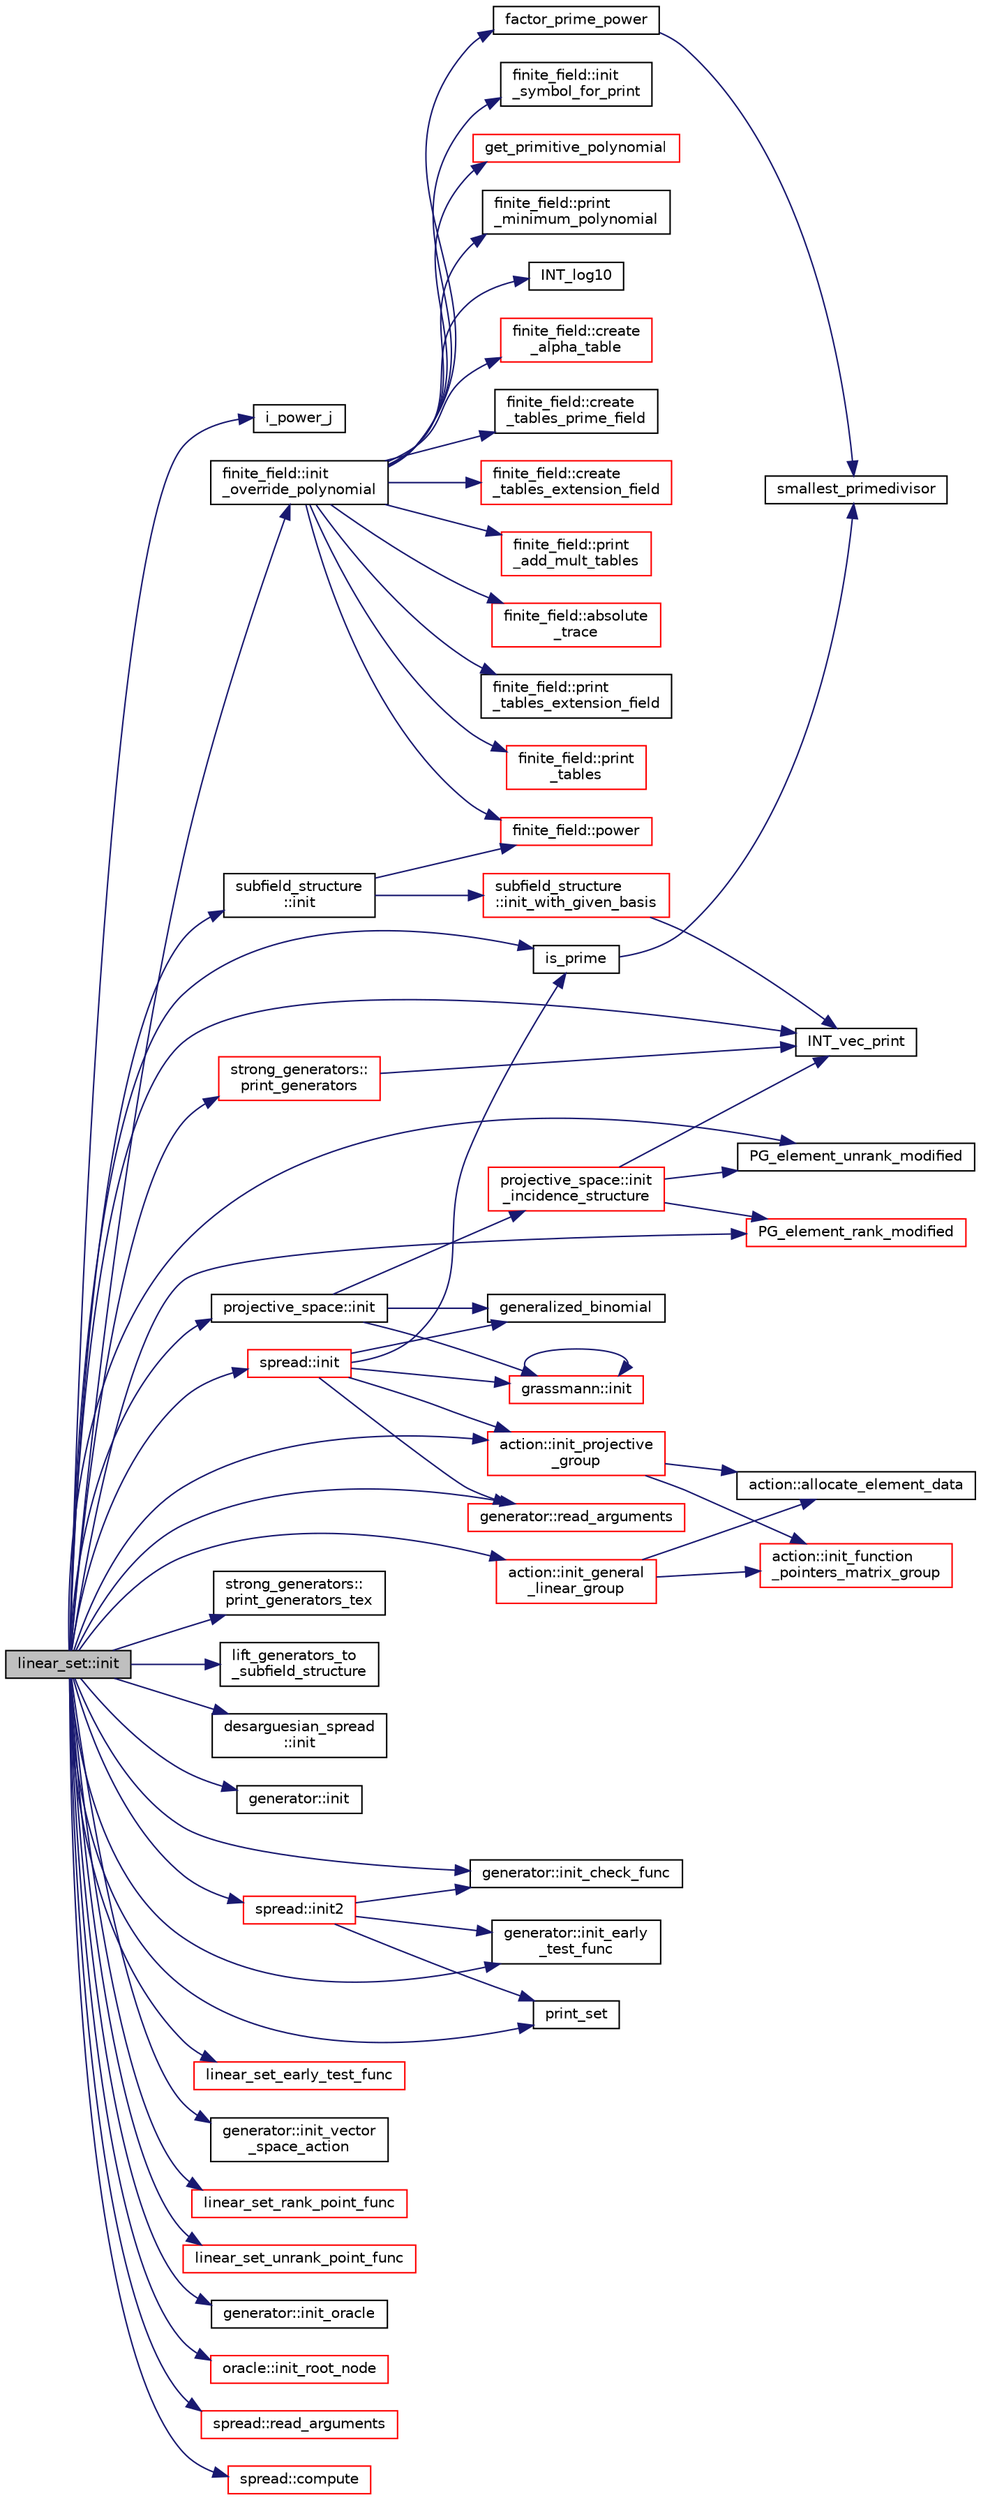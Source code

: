digraph "linear_set::init"
{
  edge [fontname="Helvetica",fontsize="10",labelfontname="Helvetica",labelfontsize="10"];
  node [fontname="Helvetica",fontsize="10",shape=record];
  rankdir="LR";
  Node4675 [label="linear_set::init",height=0.2,width=0.4,color="black", fillcolor="grey75", style="filled", fontcolor="black"];
  Node4675 -> Node4676 [color="midnightblue",fontsize="10",style="solid",fontname="Helvetica"];
  Node4676 [label="i_power_j",height=0.2,width=0.4,color="black", fillcolor="white", style="filled",URL="$de/dc5/algebra__and__number__theory_8h.html#a39b321523e8957d701618bb5cac542b5"];
  Node4675 -> Node4677 [color="midnightblue",fontsize="10",style="solid",fontname="Helvetica"];
  Node4677 [label="is_prime",height=0.2,width=0.4,color="black", fillcolor="white", style="filled",URL="$de/dc5/algebra__and__number__theory_8h.html#ac98a0478ba82b9568613df1c8df7e3b8"];
  Node4677 -> Node4678 [color="midnightblue",fontsize="10",style="solid",fontname="Helvetica"];
  Node4678 [label="smallest_primedivisor",height=0.2,width=0.4,color="black", fillcolor="white", style="filled",URL="$df/dda/number__theory_8_c.html#a89238384b70e5f0f19ac179ca88d468d"];
  Node4675 -> Node4679 [color="midnightblue",fontsize="10",style="solid",fontname="Helvetica"];
  Node4679 [label="finite_field::init\l_override_polynomial",height=0.2,width=0.4,color="black", fillcolor="white", style="filled",URL="$df/d5a/classfinite__field.html#a39a40b052f326a05c5a1e6b13572f3e5"];
  Node4679 -> Node4680 [color="midnightblue",fontsize="10",style="solid",fontname="Helvetica"];
  Node4680 [label="factor_prime_power",height=0.2,width=0.4,color="black", fillcolor="white", style="filled",URL="$de/dc5/algebra__and__number__theory_8h.html#af87166fad1e9b91458c714e90f8cd399"];
  Node4680 -> Node4678 [color="midnightblue",fontsize="10",style="solid",fontname="Helvetica"];
  Node4679 -> Node4681 [color="midnightblue",fontsize="10",style="solid",fontname="Helvetica"];
  Node4681 [label="finite_field::init\l_symbol_for_print",height=0.2,width=0.4,color="black", fillcolor="white", style="filled",URL="$df/d5a/classfinite__field.html#ac3ac8778d3162ccee0b3c5764127a92e"];
  Node4679 -> Node4682 [color="midnightblue",fontsize="10",style="solid",fontname="Helvetica"];
  Node4682 [label="get_primitive_polynomial",height=0.2,width=0.4,color="red", fillcolor="white", style="filled",URL="$de/dc5/algebra__and__number__theory_8h.html#a208ece81c99403683f588d02defd74a7"];
  Node4679 -> Node4686 [color="midnightblue",fontsize="10",style="solid",fontname="Helvetica"];
  Node4686 [label="finite_field::print\l_minimum_polynomial",height=0.2,width=0.4,color="black", fillcolor="white", style="filled",URL="$df/d5a/classfinite__field.html#a6d58c4c06994e9637385ff69943f13cb"];
  Node4679 -> Node4687 [color="midnightblue",fontsize="10",style="solid",fontname="Helvetica"];
  Node4687 [label="INT_log10",height=0.2,width=0.4,color="black", fillcolor="white", style="filled",URL="$de/dc5/algebra__and__number__theory_8h.html#a98bc0a6c562370a355165d2538dac250"];
  Node4679 -> Node4688 [color="midnightblue",fontsize="10",style="solid",fontname="Helvetica"];
  Node4688 [label="finite_field::create\l_alpha_table",height=0.2,width=0.4,color="red", fillcolor="white", style="filled",URL="$df/d5a/classfinite__field.html#a33e052044b18cf8dc31e6fbffbb1f0db"];
  Node4679 -> Node4692 [color="midnightblue",fontsize="10",style="solid",fontname="Helvetica"];
  Node4692 [label="finite_field::create\l_tables_prime_field",height=0.2,width=0.4,color="black", fillcolor="white", style="filled",URL="$df/d5a/classfinite__field.html#a811a41cf0e334c7c05725afa19d79b7a"];
  Node4679 -> Node4693 [color="midnightblue",fontsize="10",style="solid",fontname="Helvetica"];
  Node4693 [label="finite_field::create\l_tables_extension_field",height=0.2,width=0.4,color="red", fillcolor="white", style="filled",URL="$df/d5a/classfinite__field.html#ac5067ade796759e81d55cd3d434f8512"];
  Node4679 -> Node4696 [color="midnightblue",fontsize="10",style="solid",fontname="Helvetica"];
  Node4696 [label="finite_field::print\l_add_mult_tables",height=0.2,width=0.4,color="red", fillcolor="white", style="filled",URL="$df/d5a/classfinite__field.html#ac4f687830f2953f9f7568c541e3e91c7"];
  Node4679 -> Node4698 [color="midnightblue",fontsize="10",style="solid",fontname="Helvetica"];
  Node4698 [label="finite_field::power",height=0.2,width=0.4,color="red", fillcolor="white", style="filled",URL="$df/d5a/classfinite__field.html#a0437871b8f775f0b2d589188d9ad7e61"];
  Node4679 -> Node4700 [color="midnightblue",fontsize="10",style="solid",fontname="Helvetica"];
  Node4700 [label="finite_field::absolute\l_trace",height=0.2,width=0.4,color="red", fillcolor="white", style="filled",URL="$df/d5a/classfinite__field.html#a7c479f80ec77e646db13d175fb29325f"];
  Node4679 -> Node4702 [color="midnightblue",fontsize="10",style="solid",fontname="Helvetica"];
  Node4702 [label="finite_field::print\l_tables_extension_field",height=0.2,width=0.4,color="black", fillcolor="white", style="filled",URL="$df/d5a/classfinite__field.html#a026b98a814f71c1bfbd6905abb295ee8"];
  Node4679 -> Node4703 [color="midnightblue",fontsize="10",style="solid",fontname="Helvetica"];
  Node4703 [label="finite_field::print\l_tables",height=0.2,width=0.4,color="red", fillcolor="white", style="filled",URL="$df/d5a/classfinite__field.html#aa0bddbd3f44fb6012a198bfc3d0551fc"];
  Node4675 -> Node4708 [color="midnightblue",fontsize="10",style="solid",fontname="Helvetica"];
  Node4708 [label="subfield_structure\l::init",height=0.2,width=0.4,color="black", fillcolor="white", style="filled",URL="$d4/d43/classsubfield__structure.html#a726b7657e56b87f2003a18392fa687a4"];
  Node4708 -> Node4698 [color="midnightblue",fontsize="10",style="solid",fontname="Helvetica"];
  Node4708 -> Node4709 [color="midnightblue",fontsize="10",style="solid",fontname="Helvetica"];
  Node4709 [label="subfield_structure\l::init_with_given_basis",height=0.2,width=0.4,color="red", fillcolor="white", style="filled",URL="$d4/d43/classsubfield__structure.html#ac6d44abb857dd6eb3a2d34d750f061a9"];
  Node4709 -> Node4710 [color="midnightblue",fontsize="10",style="solid",fontname="Helvetica"];
  Node4710 [label="INT_vec_print",height=0.2,width=0.4,color="black", fillcolor="white", style="filled",URL="$df/dbf/sajeeb_8_c.html#a79a5901af0b47dd0d694109543c027fe"];
  Node4675 -> Node4710 [color="midnightblue",fontsize="10",style="solid",fontname="Helvetica"];
  Node4675 -> Node4713 [color="midnightblue",fontsize="10",style="solid",fontname="Helvetica"];
  Node4713 [label="projective_space::init",height=0.2,width=0.4,color="black", fillcolor="white", style="filled",URL="$d2/d17/classprojective__space.html#a8a1efa40df92744519365f82e4740dab"];
  Node4713 -> Node4714 [color="midnightblue",fontsize="10",style="solid",fontname="Helvetica"];
  Node4714 [label="grassmann::init",height=0.2,width=0.4,color="red", fillcolor="white", style="filled",URL="$df/d02/classgrassmann.html#a2e8cf7b9f203254493d7c2607c17d498"];
  Node4714 -> Node4714 [color="midnightblue",fontsize="10",style="solid",fontname="Helvetica"];
  Node4713 -> Node4716 [color="midnightblue",fontsize="10",style="solid",fontname="Helvetica"];
  Node4716 [label="generalized_binomial",height=0.2,width=0.4,color="black", fillcolor="white", style="filled",URL="$d2/d7c/combinatorics_8_c.html#a24762dc22e45175d18ec1ec1d2556ae8"];
  Node4713 -> Node4717 [color="midnightblue",fontsize="10",style="solid",fontname="Helvetica"];
  Node4717 [label="projective_space::init\l_incidence_structure",height=0.2,width=0.4,color="red", fillcolor="white", style="filled",URL="$d2/d17/classprojective__space.html#a1e59490325e045cc52674a3706780aed"];
  Node4717 -> Node4719 [color="midnightblue",fontsize="10",style="solid",fontname="Helvetica"];
  Node4719 [label="PG_element_unrank_modified",height=0.2,width=0.4,color="black", fillcolor="white", style="filled",URL="$d4/d67/geometry_8h.html#a83ae9b605d496f6a90345303f6efae64"];
  Node4717 -> Node4710 [color="midnightblue",fontsize="10",style="solid",fontname="Helvetica"];
  Node4717 -> Node4729 [color="midnightblue",fontsize="10",style="solid",fontname="Helvetica"];
  Node4729 [label="PG_element_rank_modified",height=0.2,width=0.4,color="red", fillcolor="white", style="filled",URL="$d4/d67/geometry_8h.html#a9cd1a8bf5b88a038e33862f6c2c3dd36"];
  Node4675 -> Node4740 [color="midnightblue",fontsize="10",style="solid",fontname="Helvetica"];
  Node4740 [label="action::init_general\l_linear_group",height=0.2,width=0.4,color="red", fillcolor="white", style="filled",URL="$d2/d86/classaction.html#a1ff1bf53f9073bfc76ff073e7af6f396"];
  Node4740 -> Node4741 [color="midnightblue",fontsize="10",style="solid",fontname="Helvetica"];
  Node4741 [label="action::init_function\l_pointers_matrix_group",height=0.2,width=0.4,color="red", fillcolor="white", style="filled",URL="$d2/d86/classaction.html#a48cbc0106c21fdcb5ec74a9cf8f4e1d8"];
  Node4740 -> Node4833 [color="midnightblue",fontsize="10",style="solid",fontname="Helvetica"];
  Node4833 [label="action::allocate_element_data",height=0.2,width=0.4,color="black", fillcolor="white", style="filled",URL="$d2/d86/classaction.html#adc5f98db8315bfd17fcd2fbb437d8f60"];
  Node4675 -> Node4865 [color="midnightblue",fontsize="10",style="solid",fontname="Helvetica"];
  Node4865 [label="strong_generators::\lprint_generators",height=0.2,width=0.4,color="red", fillcolor="white", style="filled",URL="$dc/d09/classstrong__generators.html#adccd259b435afd96d89cd664daa6c897"];
  Node4865 -> Node4710 [color="midnightblue",fontsize="10",style="solid",fontname="Helvetica"];
  Node4675 -> Node4868 [color="midnightblue",fontsize="10",style="solid",fontname="Helvetica"];
  Node4868 [label="strong_generators::\lprint_generators_tex",height=0.2,width=0.4,color="black", fillcolor="white", style="filled",URL="$dc/d09/classstrong__generators.html#a5ec5e1048119097985c01a56f427d873"];
  Node4675 -> Node4869 [color="midnightblue",fontsize="10",style="solid",fontname="Helvetica"];
  Node4869 [label="action::init_projective\l_group",height=0.2,width=0.4,color="red", fillcolor="white", style="filled",URL="$d2/d86/classaction.html#ad943cb9d3828331bf5634c6dbfc31afd"];
  Node4869 -> Node4741 [color="midnightblue",fontsize="10",style="solid",fontname="Helvetica"];
  Node4869 -> Node4833 [color="midnightblue",fontsize="10",style="solid",fontname="Helvetica"];
  Node4675 -> Node4870 [color="midnightblue",fontsize="10",style="solid",fontname="Helvetica"];
  Node4870 [label="lift_generators_to\l_subfield_structure",height=0.2,width=0.4,color="black", fillcolor="white", style="filled",URL="$d5/d90/action__global_8_c.html#a0387cc1ab82b13503cf24b9ad2a940ba"];
  Node4675 -> Node4871 [color="midnightblue",fontsize="10",style="solid",fontname="Helvetica"];
  Node4871 [label="desarguesian_spread\l::init",height=0.2,width=0.4,color="black", fillcolor="white", style="filled",URL="$d4/d86/classdesarguesian__spread.html#a6729ce39e1af501df742b194deb98165"];
  Node4675 -> Node4719 [color="midnightblue",fontsize="10",style="solid",fontname="Helvetica"];
  Node4675 -> Node4729 [color="midnightblue",fontsize="10",style="solid",fontname="Helvetica"];
  Node4675 -> Node4872 [color="midnightblue",fontsize="10",style="solid",fontname="Helvetica"];
  Node4872 [label="generator::read_arguments",height=0.2,width=0.4,color="red", fillcolor="white", style="filled",URL="$d7/d73/classgenerator.html#a4eab346c8d3b5de5bb83578bfb4a15c5"];
  Node4675 -> Node4874 [color="midnightblue",fontsize="10",style="solid",fontname="Helvetica"];
  Node4874 [label="generator::init",height=0.2,width=0.4,color="black", fillcolor="white", style="filled",URL="$d7/d73/classgenerator.html#aeca1559b4172cae921620768bd62df47"];
  Node4675 -> Node4875 [color="midnightblue",fontsize="10",style="solid",fontname="Helvetica"];
  Node4875 [label="generator::init_check_func",height=0.2,width=0.4,color="black", fillcolor="white", style="filled",URL="$d7/d73/classgenerator.html#aed44ec3121281f847612a646968f0894"];
  Node4675 -> Node4876 [color="midnightblue",fontsize="10",style="solid",fontname="Helvetica"];
  Node4876 [label="generator::init_early\l_test_func",height=0.2,width=0.4,color="black", fillcolor="white", style="filled",URL="$d7/d73/classgenerator.html#a21668968b1375c408ccf4559a9240533"];
  Node4675 -> Node4877 [color="midnightblue",fontsize="10",style="solid",fontname="Helvetica"];
  Node4877 [label="linear_set_early_test_func",height=0.2,width=0.4,color="red", fillcolor="white", style="filled",URL="$d0/db0/linear__set_8_c.html#a1ef4e3af78068bd4c49bf7d1509cf936"];
  Node4675 -> Node4880 [color="midnightblue",fontsize="10",style="solid",fontname="Helvetica"];
  Node4880 [label="generator::init_vector\l_space_action",height=0.2,width=0.4,color="black", fillcolor="white", style="filled",URL="$d7/d73/classgenerator.html#a63f50b43f11170d7397f87ae90dfd29f"];
  Node4675 -> Node4881 [color="midnightblue",fontsize="10",style="solid",fontname="Helvetica"];
  Node4881 [label="linear_set_rank_point_func",height=0.2,width=0.4,color="red", fillcolor="white", style="filled",URL="$d0/db0/linear__set_8_c.html#aa42403726dcde3a558a8c89a3c34d63e"];
  Node4675 -> Node4882 [color="midnightblue",fontsize="10",style="solid",fontname="Helvetica"];
  Node4882 [label="linear_set_unrank_point_func",height=0.2,width=0.4,color="red", fillcolor="white", style="filled",URL="$d0/db0/linear__set_8_c.html#a9a338c17af08272ac682ffa2aa90299b"];
  Node4675 -> Node4883 [color="midnightblue",fontsize="10",style="solid",fontname="Helvetica"];
  Node4883 [label="print_set",height=0.2,width=0.4,color="black", fillcolor="white", style="filled",URL="$d0/dd1/blt_8h.html#a8c1a5fc71aea7ff31d181f0103196a24"];
  Node4675 -> Node4884 [color="midnightblue",fontsize="10",style="solid",fontname="Helvetica"];
  Node4884 [label="generator::init_oracle",height=0.2,width=0.4,color="black", fillcolor="white", style="filled",URL="$d7/d73/classgenerator.html#aab9339b27020b22ae9655d4413a88e40"];
  Node4675 -> Node4885 [color="midnightblue",fontsize="10",style="solid",fontname="Helvetica"];
  Node4885 [label="oracle::init_root_node",height=0.2,width=0.4,color="red", fillcolor="white", style="filled",URL="$d7/da7/classoracle.html#a39267b7776b0cc2d93cda40fce9813a2"];
  Node4675 -> Node4891 [color="midnightblue",fontsize="10",style="solid",fontname="Helvetica"];
  Node4891 [label="spread::init",height=0.2,width=0.4,color="red", fillcolor="white", style="filled",URL="$da/dc1/classspread.html#aa2493aebcdd72c4472213711dfcc2ab6"];
  Node4891 -> Node4872 [color="midnightblue",fontsize="10",style="solid",fontname="Helvetica"];
  Node4891 -> Node4677 [color="midnightblue",fontsize="10",style="solid",fontname="Helvetica"];
  Node4891 -> Node4869 [color="midnightblue",fontsize="10",style="solid",fontname="Helvetica"];
  Node4891 -> Node4714 [color="midnightblue",fontsize="10",style="solid",fontname="Helvetica"];
  Node4891 -> Node4716 [color="midnightblue",fontsize="10",style="solid",fontname="Helvetica"];
  Node4675 -> Node4904 [color="midnightblue",fontsize="10",style="solid",fontname="Helvetica"];
  Node4904 [label="spread::read_arguments",height=0.2,width=0.4,color="red", fillcolor="white", style="filled",URL="$da/dc1/classspread.html#ac21b560b97aacae48b8c8ef687be4e9e"];
  Node4675 -> Node4905 [color="midnightblue",fontsize="10",style="solid",fontname="Helvetica"];
  Node4905 [label="spread::init2",height=0.2,width=0.4,color="red", fillcolor="white", style="filled",URL="$da/dc1/classspread.html#a576b6d56cc27680063696e865346cedc"];
  Node4905 -> Node4875 [color="midnightblue",fontsize="10",style="solid",fontname="Helvetica"];
  Node4905 -> Node4876 [color="midnightblue",fontsize="10",style="solid",fontname="Helvetica"];
  Node4905 -> Node4883 [color="midnightblue",fontsize="10",style="solid",fontname="Helvetica"];
  Node4675 -> Node4912 [color="midnightblue",fontsize="10",style="solid",fontname="Helvetica"];
  Node4912 [label="spread::compute",height=0.2,width=0.4,color="red", fillcolor="white", style="filled",URL="$da/dc1/classspread.html#a9674466d3e03b8dad79882299c638a21"];
}
